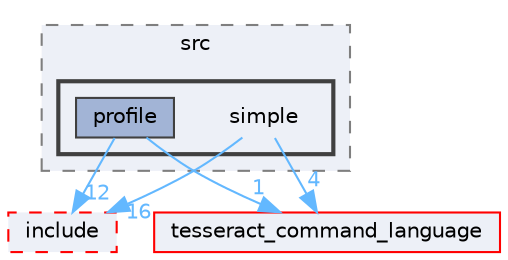 digraph "tesseract_motion_planners/core/src/simple"
{
 // LATEX_PDF_SIZE
  bgcolor="transparent";
  edge [fontname=Helvetica,fontsize=10,labelfontname=Helvetica,labelfontsize=10];
  node [fontname=Helvetica,fontsize=10,shape=box,height=0.2,width=0.4];
  compound=true
  subgraph clusterdir_5f345c70c6628d517ad39b7fa6f27cf0 {
    graph [ bgcolor="#edf0f7", pencolor="grey50", label="src", fontname=Helvetica,fontsize=10 style="filled,dashed", URL="dir_5f345c70c6628d517ad39b7fa6f27cf0.html",tooltip=""]
  subgraph clusterdir_939277221587f2f0bdac73a0808b39fa {
    graph [ bgcolor="#edf0f7", pencolor="grey25", label="", fontname=Helvetica,fontsize=10 style="filled,bold", URL="dir_939277221587f2f0bdac73a0808b39fa.html",tooltip=""]
    dir_939277221587f2f0bdac73a0808b39fa [shape=plaintext, label="simple"];
  dir_4f82bf6ac79a9fb57af6afb301026434 [label="profile", fillcolor="#a2b4d6", color="grey25", style="filled", URL="dir_4f82bf6ac79a9fb57af6afb301026434.html",tooltip=""];
  }
  }
  dir_d1e60de41e683bed0b92ca30d9c9d9c7 [label="include", fillcolor="#edf0f7", color="red", style="filled,dashed", URL="dir_d1e60de41e683bed0b92ca30d9c9d9c7.html",tooltip=""];
  dir_fa47c2fa9b13a12fc195f1b83854b816 [label="tesseract_command_language", fillcolor="#edf0f7", color="red", style="filled", URL="dir_fa47c2fa9b13a12fc195f1b83854b816.html",tooltip=""];
  dir_939277221587f2f0bdac73a0808b39fa->dir_d1e60de41e683bed0b92ca30d9c9d9c7 [headlabel="16", labeldistance=1.5 headhref="dir_000036_000010.html" color="steelblue1" fontcolor="steelblue1"];
  dir_939277221587f2f0bdac73a0808b39fa->dir_fa47c2fa9b13a12fc195f1b83854b816 [headlabel="4", labeldistance=1.5 headhref="dir_000036_000048.html" color="steelblue1" fontcolor="steelblue1"];
  dir_4f82bf6ac79a9fb57af6afb301026434->dir_d1e60de41e683bed0b92ca30d9c9d9c7 [headlabel="12", labeldistance=1.5 headhref="dir_000024_000010.html" color="steelblue1" fontcolor="steelblue1"];
  dir_4f82bf6ac79a9fb57af6afb301026434->dir_fa47c2fa9b13a12fc195f1b83854b816 [headlabel="1", labeldistance=1.5 headhref="dir_000024_000048.html" color="steelblue1" fontcolor="steelblue1"];
}

